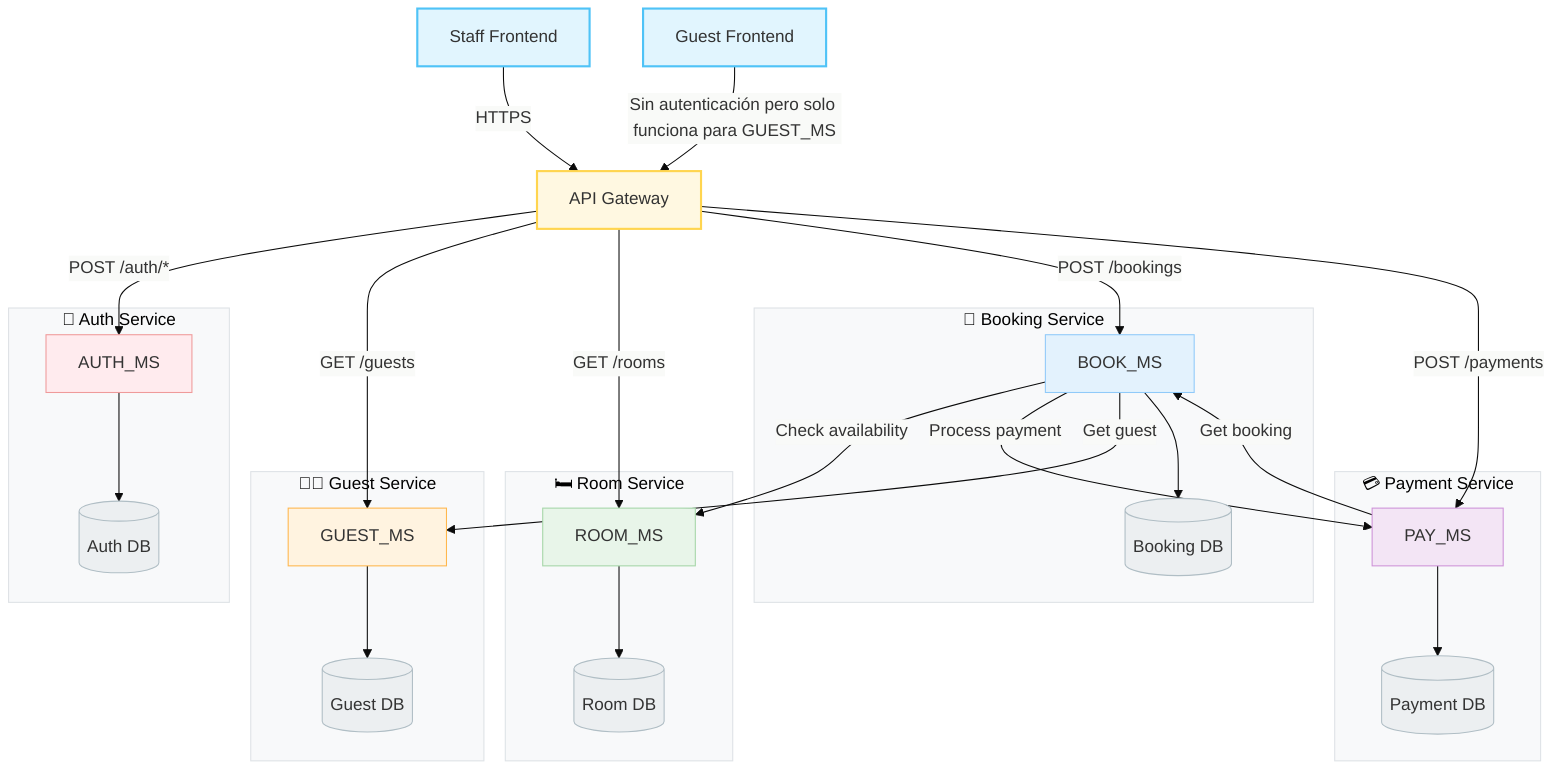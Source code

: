 %%{init: {'theme': 'base', 'themeVariables': {
    'primaryColor': '#f8f9fa',
    'primaryBorderColor': '#ced4da',
    'clusterBkg': '#f8f9fa',
    'clusterBorder': '#dee2e6',
    'fontFamily': 'Arial'
}}}%%

flowchart TD
    %% ====== ESTILOS ======
    classDef user fill:#E1F5FE,stroke:#4FC3F7,stroke-width:2px
    classDef gateway fill:#FFF8E1,stroke:#FFD54F,stroke-width:2px
    classDef auth fill:#FFEBEE,stroke:#EF9A9A
    classDef room fill:#E8F5E9,stroke:#A5D6A7
    classDef booking fill:#E3F2FD,stroke:#90CAF9
    classDef payment fill:#F3E5F5,stroke:#CE93D8
    classDef guest fill:#FFF3E0,stroke:#FFB74D
    classDef db fill:#ECEFF1,stroke:#B0BEC5

    %% ====== COMPONENTES PRINCIPALES ======
    STAFF_UI[Staff Frontend]:::user
    GUEST_UI[Guest Frontend]:::user
    GW[API Gateway]:::gateway

    %% ====== MICROSERVICIOS ======
    subgraph Auth["🔐 Auth Service"]
        AUTH_MS:::auth
        AUTH_DB[("Auth DB")]:::db
    end

    subgraph Guest["🧑‍💼 Guest Service"]
        GUEST_MS:::guest
        GUEST_DB[("Guest DB")]:::db
    end

    subgraph Room["🛏️ Room Service"]
        ROOM_MS:::room
        ROOM_DB[("Room DB")]:::db
    end

    subgraph Booking["📅 Booking Service"]
        BOOK_MS:::booking
        BOOK_DB[("Booking DB")]:::db
    end

    subgraph Payment["💳 Payment Service"]
        PAY_MS:::payment
        PAY_DB[("Payment DB")]:::db
    end

    %% ====== CONEXIONES COMPLETAS ======
    STAFF_UI -->|HTTPS| GW
    GUEST_UI -->|Sin autenticación pero solo funciona para GUEST_MS| GW

    %% Gateway → Microservicios
    GW -->|POST /auth/*| AUTH_MS
    GW -->|GET /guests| GUEST_MS
    GW -->|GET /rooms| ROOM_MS
    GW -->|POST /bookings| BOOK_MS
    GW -->|POST /payments| PAY_MS

    %% Booking Service
    BOOK_MS -->|Check availability| ROOM_MS
    BOOK_MS -->|Process payment| PAY_MS
    BOOK_MS -->|Get guest| GUEST_MS

    %% Guest Service

    %% Payment Service
    PAY_MS -->|Get booking| BOOK_MS

    %% Bases de datos
    AUTH_MS --> AUTH_DB
    GUEST_MS --> GUEST_DB
    ROOM_MS --> ROOM_DB
    BOOK_MS --> BOOK_DB
    PAY_MS --> PAY_DB